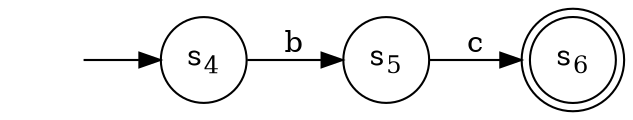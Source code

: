 digraph {
	graph [rankdir=LR]
	node [shape=circle]
	s [style=invisible]
	s4 [label=<s<sub>4</sub>>]
	s5 [label=<s<sub>5</sub>>]
	s6 [label=<s<sub>6</sub>>, peripheries=2]
	s -> s4
	s4 -> s5 [label=b]
	s5 -> s6 [label=c]
}
